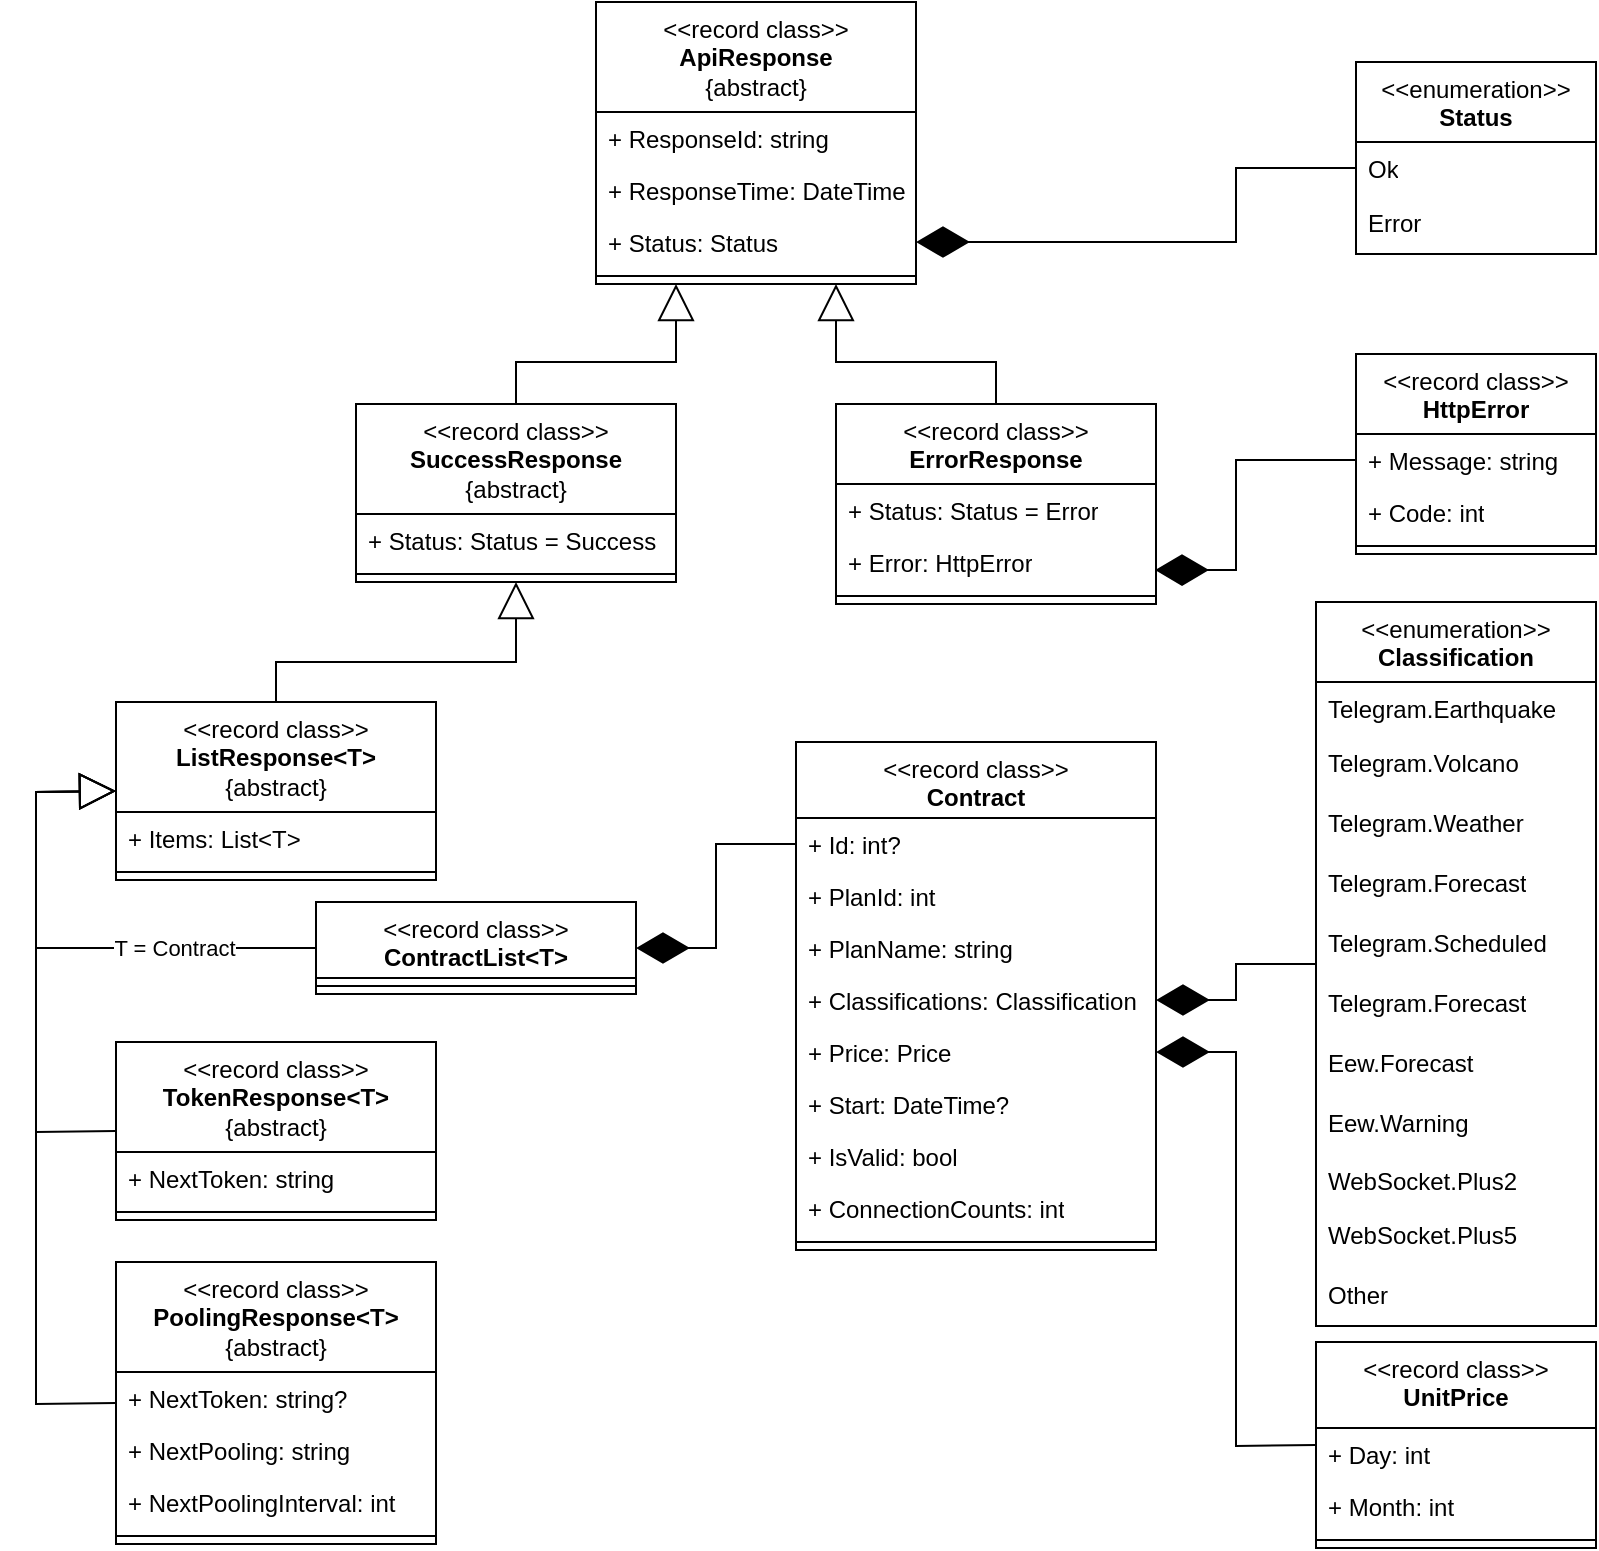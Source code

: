 <mxfile version="24.7.17">
  <diagram id="C5RBs43oDa-KdzZeNtuy" name="Page-1">
    <mxGraphModel dx="995" dy="664" grid="1" gridSize="10" guides="1" tooltips="1" connect="1" arrows="1" fold="1" page="1" pageScale="1" pageWidth="827" pageHeight="1169" math="0" shadow="0">
      <root>
        <mxCell id="WIyWlLk6GJQsqaUBKTNV-0" />
        <mxCell id="WIyWlLk6GJQsqaUBKTNV-1" parent="WIyWlLk6GJQsqaUBKTNV-0" />
        <mxCell id="YLLOaxHBiWGZTTnEDzXJ-4" value="&amp;lt;&amp;lt;enumeration&amp;gt;&amp;gt;&lt;br&gt;&lt;b&gt;Status&lt;/b&gt;" style="swimlane;fontStyle=0;align=center;verticalAlign=top;childLayout=stackLayout;horizontal=1;startSize=40;horizontalStack=0;resizeParent=1;resizeParentMax=0;resizeLast=0;collapsible=0;marginBottom=0;html=1;whiteSpace=wrap;" vertex="1" parent="WIyWlLk6GJQsqaUBKTNV-1">
          <mxGeometry x="700" y="40" width="120" height="96" as="geometry" />
        </mxCell>
        <mxCell id="YLLOaxHBiWGZTTnEDzXJ-6" value="Ok" style="text;strokeColor=none;fillColor=none;align=left;verticalAlign=top;spacingLeft=4;spacingRight=4;overflow=hidden;rotatable=0;points=[[0,0.5],[1,0.5]];portConstraint=eastwest;whiteSpace=wrap;html=1;" vertex="1" parent="YLLOaxHBiWGZTTnEDzXJ-4">
          <mxGeometry y="40" width="120" height="26" as="geometry" />
        </mxCell>
        <mxCell id="YLLOaxHBiWGZTTnEDzXJ-5" value="Error" style="text;html=1;strokeColor=none;fillColor=none;align=left;verticalAlign=middle;spacingLeft=4;spacingRight=4;overflow=hidden;rotatable=0;points=[[0,0.5],[1,0.5]];portConstraint=eastwest;whiteSpace=wrap;" vertex="1" parent="YLLOaxHBiWGZTTnEDzXJ-4">
          <mxGeometry y="66" width="120" height="30" as="geometry" />
        </mxCell>
        <mxCell id="YLLOaxHBiWGZTTnEDzXJ-40" value="" style="endArrow=diamondThin;endFill=1;endSize=24;html=1;rounded=0;entryX=1;entryY=0.5;entryDx=0;entryDy=0;exitX=0;exitY=0.5;exitDx=0;exitDy=0;" edge="1" parent="WIyWlLk6GJQsqaUBKTNV-1" source="YLLOaxHBiWGZTTnEDzXJ-6" target="YLLOaxHBiWGZTTnEDzXJ-19">
          <mxGeometry width="160" relative="1" as="geometry">
            <mxPoint x="660" y="100" as="sourcePoint" />
            <mxPoint x="650" y="90" as="targetPoint" />
            <Array as="points">
              <mxPoint x="640" y="93" />
              <mxPoint x="640" y="130" />
            </Array>
          </mxGeometry>
        </mxCell>
        <mxCell id="YLLOaxHBiWGZTTnEDzXJ-42" value="" style="endArrow=diamondThin;endFill=1;endSize=24;html=1;rounded=0;exitX=0;exitY=0.5;exitDx=0;exitDy=0;entryX=0.997;entryY=0.656;entryDx=0;entryDy=0;entryPerimeter=0;" edge="1" parent="WIyWlLk6GJQsqaUBKTNV-1" source="YLLOaxHBiWGZTTnEDzXJ-34" target="YLLOaxHBiWGZTTnEDzXJ-29">
          <mxGeometry width="160" relative="1" as="geometry">
            <mxPoint x="490" y="210" as="sourcePoint" />
            <mxPoint x="650" y="210" as="targetPoint" />
            <Array as="points">
              <mxPoint x="640" y="239" />
              <mxPoint x="640" y="294" />
            </Array>
          </mxGeometry>
        </mxCell>
        <mxCell id="YLLOaxHBiWGZTTnEDzXJ-43" value="" style="endArrow=block;endSize=16;endFill=0;html=1;rounded=0;entryX=0.75;entryY=1;entryDx=0;entryDy=0;exitX=0.5;exitY=0;exitDx=0;exitDy=0;" edge="1" parent="WIyWlLk6GJQsqaUBKTNV-1" source="YLLOaxHBiWGZTTnEDzXJ-134" target="YLLOaxHBiWGZTTnEDzXJ-117">
          <mxGeometry x="0.765" y="38" width="160" relative="1" as="geometry">
            <mxPoint x="520" y="200" as="sourcePoint" />
            <mxPoint x="640" y="180" as="targetPoint" />
            <Array as="points">
              <mxPoint x="520" y="190" />
              <mxPoint x="440" y="190" />
            </Array>
            <mxPoint as="offset" />
          </mxGeometry>
        </mxCell>
        <mxCell id="YLLOaxHBiWGZTTnEDzXJ-44" value="" style="endArrow=block;endSize=16;endFill=0;html=1;rounded=0;exitX=0.5;exitY=0;exitDx=0;exitDy=0;entryX=0.25;entryY=1;entryDx=0;entryDy=0;" edge="1" parent="WIyWlLk6GJQsqaUBKTNV-1" source="YLLOaxHBiWGZTTnEDzXJ-142" target="YLLOaxHBiWGZTTnEDzXJ-117">
          <mxGeometry width="160" relative="1" as="geometry">
            <mxPoint x="340" y="180" as="sourcePoint" />
            <mxPoint x="500" y="180" as="targetPoint" />
            <Array as="points">
              <mxPoint x="280" y="190" />
              <mxPoint x="360" y="190" />
            </Array>
          </mxGeometry>
        </mxCell>
        <mxCell id="YLLOaxHBiWGZTTnEDzXJ-48" value="" style="endArrow=block;endSize=16;endFill=0;html=1;rounded=0;exitX=0.5;exitY=0;exitDx=0;exitDy=0;entryX=0.5;entryY=1;entryDx=0;entryDy=0;" edge="1" parent="WIyWlLk6GJQsqaUBKTNV-1" source="YLLOaxHBiWGZTTnEDzXJ-147" target="YLLOaxHBiWGZTTnEDzXJ-142">
          <mxGeometry width="160" relative="1" as="geometry">
            <mxPoint x="280" y="270" as="sourcePoint" />
            <mxPoint x="440" y="270" as="targetPoint" />
            <Array as="points">
              <mxPoint x="160" y="340" />
              <mxPoint x="280" y="340" />
            </Array>
          </mxGeometry>
        </mxCell>
        <mxCell id="YLLOaxHBiWGZTTnEDzXJ-67" value="" style="endArrow=diamondThin;endFill=1;endSize=24;html=1;rounded=0;exitX=0;exitY=0.5;exitDx=0;exitDy=0;entryX=1;entryY=0.5;entryDx=0;entryDy=0;" edge="1" parent="WIyWlLk6GJQsqaUBKTNV-1" source="YLLOaxHBiWGZTTnEDzXJ-171" target="YLLOaxHBiWGZTTnEDzXJ-59">
          <mxGeometry width="160" relative="1" as="geometry">
            <mxPoint x="660" y="729" as="sourcePoint" />
            <mxPoint x="560" y="270" as="targetPoint" />
            <Array as="points">
              <mxPoint x="640" y="732" />
              <mxPoint x="640" y="535" />
            </Array>
          </mxGeometry>
        </mxCell>
        <mxCell id="YLLOaxHBiWGZTTnEDzXJ-79" value="&amp;lt;&amp;lt;enumeration&amp;gt;&amp;gt;&lt;br&gt;&lt;b&gt;Classification&lt;/b&gt;" style="swimlane;fontStyle=0;align=center;verticalAlign=top;childLayout=stackLayout;horizontal=1;startSize=40;horizontalStack=0;resizeParent=1;resizeParentMax=0;resizeLast=0;collapsible=0;marginBottom=0;html=1;whiteSpace=wrap;" vertex="1" parent="WIyWlLk6GJQsqaUBKTNV-1">
          <mxGeometry x="680" y="310" width="140" height="362" as="geometry" />
        </mxCell>
        <mxCell id="YLLOaxHBiWGZTTnEDzXJ-91" value="" style="endArrow=diamondThin;endFill=1;endSize=24;html=1;rounded=0;exitX=0;exitY=0.5;exitDx=0;exitDy=0;entryX=1;entryY=0.5;entryDx=0;entryDy=0;" edge="1" parent="WIyWlLk6GJQsqaUBKTNV-1" source="YLLOaxHBiWGZTTnEDzXJ-79" target="YLLOaxHBiWGZTTnEDzXJ-60">
          <mxGeometry width="160" relative="1" as="geometry">
            <mxPoint x="680" y="363" as="sourcePoint" />
            <mxPoint x="630" y="480" as="targetPoint" />
            <Array as="points">
              <mxPoint x="640" y="491" />
              <mxPoint x="640" y="509" />
            </Array>
          </mxGeometry>
        </mxCell>
        <mxCell id="YLLOaxHBiWGZTTnEDzXJ-103" value="" style="endArrow=diamondThin;endFill=1;endSize=24;html=1;rounded=0;entryX=1;entryY=0.5;entryDx=0;entryDy=0;exitX=0;exitY=0.5;exitDx=0;exitDy=0;" edge="1" parent="WIyWlLk6GJQsqaUBKTNV-1" source="YLLOaxHBiWGZTTnEDzXJ-55" target="YLLOaxHBiWGZTTnEDzXJ-150">
          <mxGeometry width="160" relative="1" as="geometry">
            <mxPoint x="413" y="431" as="sourcePoint" />
            <mxPoint x="460" y="560" as="targetPoint" />
            <Array as="points">
              <mxPoint x="380" y="431" />
              <mxPoint x="380" y="483" />
            </Array>
          </mxGeometry>
        </mxCell>
        <mxCell id="YLLOaxHBiWGZTTnEDzXJ-104" value="T = Contract" style="endArrow=block;endSize=16;endFill=0;html=1;rounded=0;entryX=0;entryY=0.5;entryDx=0;entryDy=0;exitX=0;exitY=0.5;exitDx=0;exitDy=0;" edge="1" parent="WIyWlLk6GJQsqaUBKTNV-1" source="YLLOaxHBiWGZTTnEDzXJ-150" target="YLLOaxHBiWGZTTnEDzXJ-147">
          <mxGeometry x="-0.45" width="160" relative="1" as="geometry">
            <mxPoint x="250" y="450" as="sourcePoint" />
            <mxPoint x="410" y="450" as="targetPoint" />
            <Array as="points">
              <mxPoint x="40" y="483" />
              <mxPoint x="40" y="405" />
            </Array>
            <mxPoint as="offset" />
          </mxGeometry>
        </mxCell>
        <mxCell id="YLLOaxHBiWGZTTnEDzXJ-117" value="&amp;lt;&amp;lt;record class&amp;gt;&amp;gt;&lt;br&gt;&lt;b&gt;ApiResponse&lt;/b&gt;&lt;br&gt;{abstract}" style="swimlane;fontStyle=0;align=center;verticalAlign=top;childLayout=stackLayout;horizontal=1;startSize=55;horizontalStack=0;resizeParent=1;resizeParentMax=0;resizeLast=0;collapsible=0;marginBottom=0;html=1;whiteSpace=wrap;" vertex="1" parent="WIyWlLk6GJQsqaUBKTNV-1">
          <mxGeometry x="320" y="10" width="160" height="141" as="geometry" />
        </mxCell>
        <mxCell id="YLLOaxHBiWGZTTnEDzXJ-18" value="+ ResponseId: string" style="text;strokeColor=none;fillColor=none;align=left;verticalAlign=top;spacingLeft=4;spacingRight=4;overflow=hidden;rotatable=0;points=[[0,0.5],[1,0.5]];portConstraint=eastwest;whiteSpace=wrap;html=1;" vertex="1" parent="YLLOaxHBiWGZTTnEDzXJ-117">
          <mxGeometry y="55" width="160" height="26" as="geometry" />
        </mxCell>
        <mxCell id="YLLOaxHBiWGZTTnEDzXJ-15" value="+ ResponseTime: DateTime" style="text;strokeColor=none;fillColor=none;align=left;verticalAlign=top;spacingLeft=4;spacingRight=4;overflow=hidden;rotatable=0;points=[[0,0.5],[1,0.5]];portConstraint=eastwest;whiteSpace=wrap;html=1;" vertex="1" parent="YLLOaxHBiWGZTTnEDzXJ-117">
          <mxGeometry y="81" width="160" height="26" as="geometry" />
        </mxCell>
        <mxCell id="YLLOaxHBiWGZTTnEDzXJ-19" value="+ Status: Status" style="text;strokeColor=none;fillColor=none;align=left;verticalAlign=top;spacingLeft=4;spacingRight=4;overflow=hidden;rotatable=0;points=[[0,0.5],[1,0.5]];portConstraint=eastwest;whiteSpace=wrap;html=1;" vertex="1" parent="YLLOaxHBiWGZTTnEDzXJ-117">
          <mxGeometry y="107" width="160" height="26" as="geometry" />
        </mxCell>
        <mxCell id="YLLOaxHBiWGZTTnEDzXJ-122" value="" style="line;strokeWidth=1;fillColor=none;align=left;verticalAlign=middle;spacingTop=-1;spacingLeft=3;spacingRight=3;rotatable=0;labelPosition=right;points=[];portConstraint=eastwest;" vertex="1" parent="YLLOaxHBiWGZTTnEDzXJ-117">
          <mxGeometry y="133" width="160" height="8" as="geometry" />
        </mxCell>
        <mxCell id="YLLOaxHBiWGZTTnEDzXJ-125" value="&amp;lt;&amp;lt;record class&amp;gt;&amp;gt;&lt;br&gt;&lt;b&gt;HttpError&lt;/b&gt;" style="swimlane;fontStyle=0;align=center;verticalAlign=top;childLayout=stackLayout;horizontal=1;startSize=40;horizontalStack=0;resizeParent=1;resizeParentMax=0;resizeLast=0;collapsible=0;marginBottom=0;html=1;whiteSpace=wrap;" vertex="1" parent="WIyWlLk6GJQsqaUBKTNV-1">
          <mxGeometry x="700" y="186" width="120" height="100" as="geometry" />
        </mxCell>
        <mxCell id="YLLOaxHBiWGZTTnEDzXJ-34" value="+ Message: string" style="text;strokeColor=none;fillColor=none;align=left;verticalAlign=top;spacingLeft=4;spacingRight=4;overflow=hidden;rotatable=0;points=[[0,0.5],[1,0.5]];portConstraint=eastwest;whiteSpace=wrap;html=1;" vertex="1" parent="YLLOaxHBiWGZTTnEDzXJ-125">
          <mxGeometry y="40" width="120" height="26" as="geometry" />
        </mxCell>
        <mxCell id="YLLOaxHBiWGZTTnEDzXJ-35" value="+ Code: int" style="text;strokeColor=none;fillColor=none;align=left;verticalAlign=top;spacingLeft=4;spacingRight=4;overflow=hidden;rotatable=0;points=[[0,0.5],[1,0.5]];portConstraint=eastwest;whiteSpace=wrap;html=1;" vertex="1" parent="YLLOaxHBiWGZTTnEDzXJ-125">
          <mxGeometry y="66" width="120" height="26" as="geometry" />
        </mxCell>
        <mxCell id="YLLOaxHBiWGZTTnEDzXJ-129" value="" style="line;strokeWidth=1;fillColor=none;align=left;verticalAlign=middle;spacingTop=-1;spacingLeft=3;spacingRight=3;rotatable=0;labelPosition=right;points=[];portConstraint=eastwest;" vertex="1" parent="YLLOaxHBiWGZTTnEDzXJ-125">
          <mxGeometry y="92" width="120" height="8" as="geometry" />
        </mxCell>
        <mxCell id="YLLOaxHBiWGZTTnEDzXJ-134" value="&amp;lt;&amp;lt;record class&amp;gt;&amp;gt;&lt;br&gt;&lt;b&gt;ErrorResponse&lt;/b&gt;" style="swimlane;fontStyle=0;align=center;verticalAlign=top;childLayout=stackLayout;horizontal=1;startSize=40;horizontalStack=0;resizeParent=1;resizeParentMax=0;resizeLast=0;collapsible=0;marginBottom=0;html=1;whiteSpace=wrap;" vertex="1" parent="WIyWlLk6GJQsqaUBKTNV-1">
          <mxGeometry x="440" y="211" width="160" height="100" as="geometry" />
        </mxCell>
        <mxCell id="YLLOaxHBiWGZTTnEDzXJ-28" value="+ Status: Status = Error" style="text;strokeColor=none;fillColor=none;align=left;verticalAlign=top;spacingLeft=4;spacingRight=4;overflow=hidden;rotatable=0;points=[[0,0.5],[1,0.5]];portConstraint=eastwest;whiteSpace=wrap;html=1;" vertex="1" parent="YLLOaxHBiWGZTTnEDzXJ-134">
          <mxGeometry y="40" width="160" height="26" as="geometry" />
        </mxCell>
        <mxCell id="YLLOaxHBiWGZTTnEDzXJ-29" value="+ Error: HttpError" style="text;strokeColor=none;fillColor=none;align=left;verticalAlign=top;spacingLeft=4;spacingRight=4;overflow=hidden;rotatable=0;points=[[0,0.5],[1,0.5]];portConstraint=eastwest;whiteSpace=wrap;html=1;" vertex="1" parent="YLLOaxHBiWGZTTnEDzXJ-134">
          <mxGeometry y="66" width="160" height="26" as="geometry" />
        </mxCell>
        <mxCell id="YLLOaxHBiWGZTTnEDzXJ-137" value="" style="line;strokeWidth=1;fillColor=none;align=left;verticalAlign=middle;spacingTop=-1;spacingLeft=3;spacingRight=3;rotatable=0;labelPosition=right;points=[];portConstraint=eastwest;" vertex="1" parent="YLLOaxHBiWGZTTnEDzXJ-134">
          <mxGeometry y="92" width="160" height="8" as="geometry" />
        </mxCell>
        <mxCell id="YLLOaxHBiWGZTTnEDzXJ-142" value="&amp;lt;&amp;lt;record class&amp;gt;&amp;gt;&lt;br&gt;&lt;b&gt;SuccessResponse&lt;/b&gt;&lt;br&gt;{abstract}" style="swimlane;fontStyle=0;align=center;verticalAlign=top;childLayout=stackLayout;horizontal=1;startSize=55;horizontalStack=0;resizeParent=1;resizeParentMax=0;resizeLast=0;collapsible=0;marginBottom=0;html=1;whiteSpace=wrap;" vertex="1" parent="WIyWlLk6GJQsqaUBKTNV-1">
          <mxGeometry x="200" y="211" width="160" height="89" as="geometry" />
        </mxCell>
        <mxCell id="YLLOaxHBiWGZTTnEDzXJ-145" value="+ Status: Status = Success" style="text;strokeColor=none;fillColor=none;align=left;verticalAlign=top;spacingLeft=4;spacingRight=4;overflow=hidden;rotatable=0;points=[[0,0.5],[1,0.5]];portConstraint=eastwest;whiteSpace=wrap;html=1;" vertex="1" parent="YLLOaxHBiWGZTTnEDzXJ-142">
          <mxGeometry y="55" width="160" height="26" as="geometry" />
        </mxCell>
        <mxCell id="YLLOaxHBiWGZTTnEDzXJ-146" value="" style="line;strokeWidth=1;fillColor=none;align=left;verticalAlign=middle;spacingTop=-1;spacingLeft=3;spacingRight=3;rotatable=0;labelPosition=right;points=[];portConstraint=eastwest;" vertex="1" parent="YLLOaxHBiWGZTTnEDzXJ-142">
          <mxGeometry y="81" width="160" height="8" as="geometry" />
        </mxCell>
        <mxCell id="YLLOaxHBiWGZTTnEDzXJ-147" value="&amp;lt;&amp;lt;record class&amp;gt;&amp;gt;&lt;br&gt;&lt;b&gt;ListResponse&amp;lt;T&amp;gt;&lt;/b&gt;&lt;br&gt;{abstract}" style="swimlane;fontStyle=0;align=center;verticalAlign=top;childLayout=stackLayout;horizontal=1;startSize=55;horizontalStack=0;resizeParent=1;resizeParentMax=0;resizeLast=0;collapsible=0;marginBottom=0;html=1;whiteSpace=wrap;" vertex="1" parent="WIyWlLk6GJQsqaUBKTNV-1">
          <mxGeometry x="80" y="360" width="160" height="89" as="geometry" />
        </mxCell>
        <mxCell id="YLLOaxHBiWGZTTnEDzXJ-148" value="+ Items: List&amp;lt;T&amp;gt;" style="text;strokeColor=none;fillColor=none;align=left;verticalAlign=top;spacingLeft=4;spacingRight=4;overflow=hidden;rotatable=0;points=[[0,0.5],[1,0.5]];portConstraint=eastwest;whiteSpace=wrap;html=1;" vertex="1" parent="YLLOaxHBiWGZTTnEDzXJ-147">
          <mxGeometry y="55" width="160" height="26" as="geometry" />
        </mxCell>
        <mxCell id="YLLOaxHBiWGZTTnEDzXJ-149" value="" style="line;strokeWidth=1;fillColor=none;align=left;verticalAlign=middle;spacingTop=-1;spacingLeft=3;spacingRight=3;rotatable=0;labelPosition=right;points=[];portConstraint=eastwest;" vertex="1" parent="YLLOaxHBiWGZTTnEDzXJ-147">
          <mxGeometry y="81" width="160" height="8" as="geometry" />
        </mxCell>
        <mxCell id="YLLOaxHBiWGZTTnEDzXJ-150" value="&amp;lt;&amp;lt;record class&amp;gt;&amp;gt;&lt;br&gt;&lt;b&gt;ContractList&amp;lt;T&amp;gt;&lt;/b&gt;" style="swimlane;fontStyle=0;align=center;verticalAlign=top;childLayout=stackLayout;horizontal=1;startSize=38;horizontalStack=0;resizeParent=1;resizeParentMax=0;resizeLast=0;collapsible=0;marginBottom=0;html=1;whiteSpace=wrap;" vertex="1" parent="WIyWlLk6GJQsqaUBKTNV-1">
          <mxGeometry x="180" y="460" width="160" height="46" as="geometry" />
        </mxCell>
        <mxCell id="YLLOaxHBiWGZTTnEDzXJ-152" value="" style="line;strokeWidth=1;fillColor=none;align=left;verticalAlign=middle;spacingTop=-1;spacingLeft=3;spacingRight=3;rotatable=0;labelPosition=right;points=[];portConstraint=eastwest;" vertex="1" parent="YLLOaxHBiWGZTTnEDzXJ-150">
          <mxGeometry y="38" width="160" height="8" as="geometry" />
        </mxCell>
        <mxCell id="YLLOaxHBiWGZTTnEDzXJ-154" value="&amp;lt;&amp;lt;record class&amp;gt;&amp;gt;&lt;br&gt;&lt;b&gt;Contract&lt;/b&gt;" style="swimlane;fontStyle=0;align=center;verticalAlign=top;childLayout=stackLayout;horizontal=1;startSize=38;horizontalStack=0;resizeParent=1;resizeParentMax=0;resizeLast=0;collapsible=0;marginBottom=0;html=1;whiteSpace=wrap;" vertex="1" parent="WIyWlLk6GJQsqaUBKTNV-1">
          <mxGeometry x="420" y="380" width="180" height="254" as="geometry" />
        </mxCell>
        <mxCell id="YLLOaxHBiWGZTTnEDzXJ-55" value="+ Id: int?" style="text;strokeColor=none;fillColor=none;align=left;verticalAlign=top;spacingLeft=4;spacingRight=4;overflow=hidden;rotatable=0;points=[[0,0.5],[1,0.5]];portConstraint=eastwest;whiteSpace=wrap;html=1;" vertex="1" parent="YLLOaxHBiWGZTTnEDzXJ-154">
          <mxGeometry y="38" width="180" height="26" as="geometry" />
        </mxCell>
        <mxCell id="YLLOaxHBiWGZTTnEDzXJ-56" value="+ PlanId: int" style="text;strokeColor=none;fillColor=none;align=left;verticalAlign=top;spacingLeft=4;spacingRight=4;overflow=hidden;rotatable=0;points=[[0,0.5],[1,0.5]];portConstraint=eastwest;whiteSpace=wrap;html=1;" vertex="1" parent="YLLOaxHBiWGZTTnEDzXJ-154">
          <mxGeometry y="64" width="180" height="26" as="geometry" />
        </mxCell>
        <mxCell id="YLLOaxHBiWGZTTnEDzXJ-57" value="+ PlanName: string" style="text;strokeColor=none;fillColor=none;align=left;verticalAlign=top;spacingLeft=4;spacingRight=4;overflow=hidden;rotatable=0;points=[[0,0.5],[1,0.5]];portConstraint=eastwest;whiteSpace=wrap;html=1;" vertex="1" parent="YLLOaxHBiWGZTTnEDzXJ-154">
          <mxGeometry y="90" width="180" height="26" as="geometry" />
        </mxCell>
        <mxCell id="YLLOaxHBiWGZTTnEDzXJ-60" value="+ Classifications: Classification" style="text;strokeColor=none;fillColor=none;align=left;verticalAlign=top;spacingLeft=4;spacingRight=4;overflow=hidden;rotatable=0;points=[[0,0.5],[1,0.5]];portConstraint=eastwest;whiteSpace=wrap;html=1;" vertex="1" parent="YLLOaxHBiWGZTTnEDzXJ-154">
          <mxGeometry y="116" width="180" height="26" as="geometry" />
        </mxCell>
        <mxCell id="YLLOaxHBiWGZTTnEDzXJ-59" value="+ Price: Price" style="text;strokeColor=none;fillColor=none;align=left;verticalAlign=top;spacingLeft=4;spacingRight=4;overflow=hidden;rotatable=0;points=[[0,0.5],[1,0.5]];portConstraint=eastwest;whiteSpace=wrap;html=1;" vertex="1" parent="YLLOaxHBiWGZTTnEDzXJ-154">
          <mxGeometry y="142" width="180" height="26" as="geometry" />
        </mxCell>
        <mxCell id="YLLOaxHBiWGZTTnEDzXJ-73" value="+ Start: DateTime?" style="text;strokeColor=none;fillColor=none;align=left;verticalAlign=top;spacingLeft=4;spacingRight=4;overflow=hidden;rotatable=0;points=[[0,0.5],[1,0.5]];portConstraint=eastwest;whiteSpace=wrap;html=1;" vertex="1" parent="YLLOaxHBiWGZTTnEDzXJ-154">
          <mxGeometry y="168" width="180" height="26" as="geometry" />
        </mxCell>
        <mxCell id="YLLOaxHBiWGZTTnEDzXJ-72" value="+ IsValid: bool" style="text;strokeColor=none;fillColor=none;align=left;verticalAlign=top;spacingLeft=4;spacingRight=4;overflow=hidden;rotatable=0;points=[[0,0.5],[1,0.5]];portConstraint=eastwest;whiteSpace=wrap;html=1;" vertex="1" parent="YLLOaxHBiWGZTTnEDzXJ-154">
          <mxGeometry y="194" width="180" height="26" as="geometry" />
        </mxCell>
        <mxCell id="YLLOaxHBiWGZTTnEDzXJ-74" value="+ ConnectionCounts: int" style="text;strokeColor=none;fillColor=none;align=left;verticalAlign=top;spacingLeft=4;spacingRight=4;overflow=hidden;rotatable=0;points=[[0,0.5],[1,0.5]];portConstraint=eastwest;whiteSpace=wrap;html=1;" vertex="1" parent="YLLOaxHBiWGZTTnEDzXJ-154">
          <mxGeometry y="220" width="180" height="26" as="geometry" />
        </mxCell>
        <mxCell id="YLLOaxHBiWGZTTnEDzXJ-156" value="" style="line;strokeWidth=1;fillColor=none;align=left;verticalAlign=middle;spacingTop=-1;spacingLeft=3;spacingRight=3;rotatable=0;labelPosition=right;points=[];portConstraint=eastwest;" vertex="1" parent="YLLOaxHBiWGZTTnEDzXJ-154">
          <mxGeometry y="246" width="180" height="8" as="geometry" />
        </mxCell>
        <mxCell id="YLLOaxHBiWGZTTnEDzXJ-157" value="&amp;lt;&amp;lt;record class&amp;gt;&amp;gt;&lt;br&gt;&lt;b&gt;TokenResponse&amp;lt;T&amp;gt;&lt;/b&gt;&lt;br&gt;{abstract}" style="swimlane;fontStyle=0;align=center;verticalAlign=top;childLayout=stackLayout;horizontal=1;startSize=55;horizontalStack=0;resizeParent=1;resizeParentMax=0;resizeLast=0;collapsible=0;marginBottom=0;html=1;whiteSpace=wrap;" vertex="1" parent="WIyWlLk6GJQsqaUBKTNV-1">
          <mxGeometry x="80" y="530" width="160" height="89" as="geometry" />
        </mxCell>
        <mxCell id="YLLOaxHBiWGZTTnEDzXJ-158" value="+ NextToken: string" style="text;strokeColor=none;fillColor=none;align=left;verticalAlign=top;spacingLeft=4;spacingRight=4;overflow=hidden;rotatable=0;points=[[0,0.5],[1,0.5]];portConstraint=eastwest;whiteSpace=wrap;html=1;" vertex="1" parent="YLLOaxHBiWGZTTnEDzXJ-157">
          <mxGeometry y="55" width="160" height="26" as="geometry" />
        </mxCell>
        <mxCell id="YLLOaxHBiWGZTTnEDzXJ-159" value="" style="line;strokeWidth=1;fillColor=none;align=left;verticalAlign=middle;spacingTop=-1;spacingLeft=3;spacingRight=3;rotatable=0;labelPosition=right;points=[];portConstraint=eastwest;" vertex="1" parent="YLLOaxHBiWGZTTnEDzXJ-157">
          <mxGeometry y="81" width="160" height="8" as="geometry" />
        </mxCell>
        <mxCell id="YLLOaxHBiWGZTTnEDzXJ-161" value="" style="endArrow=block;endSize=16;endFill=0;html=1;rounded=0;entryX=0;entryY=0.5;entryDx=0;entryDy=0;exitX=0;exitY=0.5;exitDx=0;exitDy=0;" edge="1" parent="WIyWlLk6GJQsqaUBKTNV-1" source="YLLOaxHBiWGZTTnEDzXJ-157" target="YLLOaxHBiWGZTTnEDzXJ-147">
          <mxGeometry width="160" relative="1" as="geometry">
            <mxPoint x="270" y="580" as="sourcePoint" />
            <mxPoint x="430" y="580" as="targetPoint" />
            <Array as="points">
              <mxPoint x="40" y="575" />
              <mxPoint x="40" y="405" />
            </Array>
          </mxGeometry>
        </mxCell>
        <mxCell id="YLLOaxHBiWGZTTnEDzXJ-162" value="&amp;lt;&amp;lt;record class&amp;gt;&amp;gt;&lt;br&gt;&lt;div&gt;&lt;b&gt;PoolingResponse&amp;lt;T&amp;gt;&lt;/b&gt;&lt;br&gt;{abstract}&lt;/div&gt;" style="swimlane;fontStyle=0;align=center;verticalAlign=top;childLayout=stackLayout;horizontal=1;startSize=55;horizontalStack=0;resizeParent=1;resizeParentMax=0;resizeLast=0;collapsible=0;marginBottom=0;html=1;whiteSpace=wrap;" vertex="1" parent="WIyWlLk6GJQsqaUBKTNV-1">
          <mxGeometry x="80" y="640" width="160" height="141" as="geometry" />
        </mxCell>
        <mxCell id="YLLOaxHBiWGZTTnEDzXJ-185" value="+ NextToken: string?" style="text;strokeColor=none;fillColor=none;align=left;verticalAlign=top;spacingLeft=4;spacingRight=4;overflow=hidden;rotatable=0;points=[[0,0.5],[1,0.5]];portConstraint=eastwest;whiteSpace=wrap;html=1;" vertex="1" parent="YLLOaxHBiWGZTTnEDzXJ-162">
          <mxGeometry y="55" width="160" height="26" as="geometry" />
        </mxCell>
        <mxCell id="YLLOaxHBiWGZTTnEDzXJ-186" value="+ NextPooling: string" style="text;strokeColor=none;fillColor=none;align=left;verticalAlign=top;spacingLeft=4;spacingRight=4;overflow=hidden;rotatable=0;points=[[0,0.5],[1,0.5]];portConstraint=eastwest;whiteSpace=wrap;html=1;" vertex="1" parent="YLLOaxHBiWGZTTnEDzXJ-162">
          <mxGeometry y="81" width="160" height="26" as="geometry" />
        </mxCell>
        <mxCell id="YLLOaxHBiWGZTTnEDzXJ-187" value="+ NextPoolingInterval: int" style="text;strokeColor=none;fillColor=none;align=left;verticalAlign=top;spacingLeft=4;spacingRight=4;overflow=hidden;rotatable=0;points=[[0,0.5],[1,0.5]];portConstraint=eastwest;whiteSpace=wrap;html=1;" vertex="1" parent="YLLOaxHBiWGZTTnEDzXJ-162">
          <mxGeometry y="107" width="160" height="26" as="geometry" />
        </mxCell>
        <mxCell id="YLLOaxHBiWGZTTnEDzXJ-164" value="" style="line;strokeWidth=1;fillColor=none;align=left;verticalAlign=middle;spacingTop=-1;spacingLeft=3;spacingRight=3;rotatable=0;labelPosition=right;points=[];portConstraint=eastwest;" vertex="1" parent="YLLOaxHBiWGZTTnEDzXJ-162">
          <mxGeometry y="133" width="160" height="8" as="geometry" />
        </mxCell>
        <mxCell id="YLLOaxHBiWGZTTnEDzXJ-168" value="" style="endArrow=block;endSize=16;endFill=0;html=1;rounded=0;exitX=0;exitY=0.5;exitDx=0;exitDy=0;entryX=0;entryY=0.5;entryDx=0;entryDy=0;" edge="1" parent="WIyWlLk6GJQsqaUBKTNV-1" source="YLLOaxHBiWGZTTnEDzXJ-162" target="YLLOaxHBiWGZTTnEDzXJ-147">
          <mxGeometry width="160" relative="1" as="geometry">
            <mxPoint x="60" y="740" as="sourcePoint" />
            <mxPoint x="494" y="710" as="targetPoint" />
            <Array as="points">
              <mxPoint x="40" y="711" />
              <mxPoint x="40" y="405" />
            </Array>
          </mxGeometry>
        </mxCell>
        <mxCell id="YLLOaxHBiWGZTTnEDzXJ-171" value="&amp;lt;&amp;lt;record class&amp;gt;&amp;gt;&lt;br&gt;&lt;b&gt;UnitPrice&lt;/b&gt;" style="swimlane;fontStyle=0;align=center;verticalAlign=top;childLayout=stackLayout;horizontal=1;startSize=43;horizontalStack=0;resizeParent=1;resizeParentMax=0;resizeLast=0;collapsible=0;marginBottom=0;html=1;whiteSpace=wrap;" vertex="1" parent="WIyWlLk6GJQsqaUBKTNV-1">
          <mxGeometry x="680" y="680" width="140" height="103" as="geometry" />
        </mxCell>
        <mxCell id="YLLOaxHBiWGZTTnEDzXJ-169" value="+ Day: int" style="text;strokeColor=none;fillColor=none;align=left;verticalAlign=top;spacingLeft=4;spacingRight=4;overflow=hidden;rotatable=0;points=[[0,0.5],[1,0.5]];portConstraint=eastwest;whiteSpace=wrap;html=1;" vertex="1" parent="YLLOaxHBiWGZTTnEDzXJ-171">
          <mxGeometry y="43" width="140" height="26" as="geometry" />
        </mxCell>
        <mxCell id="YLLOaxHBiWGZTTnEDzXJ-170" value="+ Month: int" style="text;strokeColor=none;fillColor=none;align=left;verticalAlign=top;spacingLeft=4;spacingRight=4;overflow=hidden;rotatable=0;points=[[0,0.5],[1,0.5]];portConstraint=eastwest;whiteSpace=wrap;html=1;" vertex="1" parent="YLLOaxHBiWGZTTnEDzXJ-171">
          <mxGeometry y="69" width="140" height="26" as="geometry" />
        </mxCell>
        <mxCell id="YLLOaxHBiWGZTTnEDzXJ-173" value="" style="line;strokeWidth=1;fillColor=none;align=left;verticalAlign=middle;spacingTop=-1;spacingLeft=3;spacingRight=3;rotatable=0;labelPosition=right;points=[];portConstraint=eastwest;" vertex="1" parent="YLLOaxHBiWGZTTnEDzXJ-171">
          <mxGeometry y="95" width="140" height="8" as="geometry" />
        </mxCell>
        <mxCell id="YLLOaxHBiWGZTTnEDzXJ-174" value="Telegram.Earthquake" style="text;strokeColor=none;fillColor=none;align=left;verticalAlign=top;spacingLeft=4;spacingRight=4;overflow=hidden;rotatable=0;points=[[0,0.5],[1,0.5]];portConstraint=eastwest;whiteSpace=wrap;html=1;" vertex="1" parent="WIyWlLk6GJQsqaUBKTNV-1">
          <mxGeometry x="680" y="350" width="140" height="26" as="geometry" />
        </mxCell>
        <mxCell id="YLLOaxHBiWGZTTnEDzXJ-175" value="Telegram.Volcano" style="text;html=1;strokeColor=none;fillColor=none;align=left;verticalAlign=middle;spacingLeft=4;spacingRight=4;overflow=hidden;rotatable=0;points=[[0,0.5],[1,0.5]];portConstraint=eastwest;whiteSpace=wrap;" vertex="1" parent="WIyWlLk6GJQsqaUBKTNV-1">
          <mxGeometry x="680" y="376" width="140" height="30" as="geometry" />
        </mxCell>
        <mxCell id="YLLOaxHBiWGZTTnEDzXJ-176" value="Telegram.Weather" style="text;html=1;strokeColor=none;fillColor=none;align=left;verticalAlign=middle;spacingLeft=4;spacingRight=4;overflow=hidden;rotatable=0;points=[[0,0.5],[1,0.5]];portConstraint=eastwest;whiteSpace=wrap;" vertex="1" parent="WIyWlLk6GJQsqaUBKTNV-1">
          <mxGeometry x="680" y="406" width="140" height="30" as="geometry" />
        </mxCell>
        <mxCell id="YLLOaxHBiWGZTTnEDzXJ-177" value="Telegram.Forecast" style="text;html=1;strokeColor=none;fillColor=none;align=left;verticalAlign=middle;spacingLeft=4;spacingRight=4;overflow=hidden;rotatable=0;points=[[0,0.5],[1,0.5]];portConstraint=eastwest;whiteSpace=wrap;" vertex="1" parent="WIyWlLk6GJQsqaUBKTNV-1">
          <mxGeometry x="680" y="436" width="140" height="30" as="geometry" />
        </mxCell>
        <mxCell id="YLLOaxHBiWGZTTnEDzXJ-178" value="Telegram.Scheduled" style="text;html=1;strokeColor=none;fillColor=none;align=left;verticalAlign=middle;spacingLeft=4;spacingRight=4;overflow=hidden;rotatable=0;points=[[0,0.5],[1,0.5]];portConstraint=eastwest;whiteSpace=wrap;" vertex="1" parent="WIyWlLk6GJQsqaUBKTNV-1">
          <mxGeometry x="680" y="466" width="140" height="30" as="geometry" />
        </mxCell>
        <mxCell id="YLLOaxHBiWGZTTnEDzXJ-179" value="Telegram.Forecast" style="text;html=1;strokeColor=none;fillColor=none;align=left;verticalAlign=middle;spacingLeft=4;spacingRight=4;overflow=hidden;rotatable=0;points=[[0,0.5],[1,0.5]];portConstraint=eastwest;whiteSpace=wrap;" vertex="1" parent="WIyWlLk6GJQsqaUBKTNV-1">
          <mxGeometry x="680" y="496" width="140" height="30" as="geometry" />
        </mxCell>
        <mxCell id="YLLOaxHBiWGZTTnEDzXJ-180" value="Eew.Forecast" style="text;html=1;strokeColor=none;fillColor=none;align=left;verticalAlign=middle;spacingLeft=4;spacingRight=4;overflow=hidden;rotatable=0;points=[[0,0.5],[1,0.5]];portConstraint=eastwest;whiteSpace=wrap;" vertex="1" parent="WIyWlLk6GJQsqaUBKTNV-1">
          <mxGeometry x="680" y="526" width="140" height="30" as="geometry" />
        </mxCell>
        <mxCell id="YLLOaxHBiWGZTTnEDzXJ-181" value="Eew.Warning" style="text;html=1;strokeColor=none;fillColor=none;align=left;verticalAlign=middle;spacingLeft=4;spacingRight=4;overflow=hidden;rotatable=0;points=[[0,0.5],[1,0.5]];portConstraint=eastwest;whiteSpace=wrap;" vertex="1" parent="WIyWlLk6GJQsqaUBKTNV-1">
          <mxGeometry x="680" y="556" width="140" height="30" as="geometry" />
        </mxCell>
        <mxCell id="YLLOaxHBiWGZTTnEDzXJ-182" value="WebSocket.Plus2" style="text;strokeColor=none;fillColor=none;align=left;verticalAlign=top;spacingLeft=4;spacingRight=4;overflow=hidden;rotatable=0;points=[[0,0.5],[1,0.5]];portConstraint=eastwest;whiteSpace=wrap;html=1;" vertex="1" parent="WIyWlLk6GJQsqaUBKTNV-1">
          <mxGeometry x="680" y="586" width="140" height="26" as="geometry" />
        </mxCell>
        <mxCell id="YLLOaxHBiWGZTTnEDzXJ-183" value="WebSocket.Plus5" style="text;html=1;strokeColor=none;fillColor=none;align=left;verticalAlign=middle;spacingLeft=4;spacingRight=4;overflow=hidden;rotatable=0;points=[[0,0.5],[1,0.5]];portConstraint=eastwest;whiteSpace=wrap;" vertex="1" parent="WIyWlLk6GJQsqaUBKTNV-1">
          <mxGeometry x="680" y="612" width="140" height="30" as="geometry" />
        </mxCell>
        <mxCell id="YLLOaxHBiWGZTTnEDzXJ-184" value="Other" style="text;html=1;strokeColor=none;fillColor=none;align=left;verticalAlign=middle;spacingLeft=4;spacingRight=4;overflow=hidden;rotatable=0;points=[[0,0.5],[1,0.5]];portConstraint=eastwest;whiteSpace=wrap;" vertex="1" parent="WIyWlLk6GJQsqaUBKTNV-1">
          <mxGeometry x="680" y="642" width="140" height="30" as="geometry" />
        </mxCell>
      </root>
    </mxGraphModel>
  </diagram>
</mxfile>
